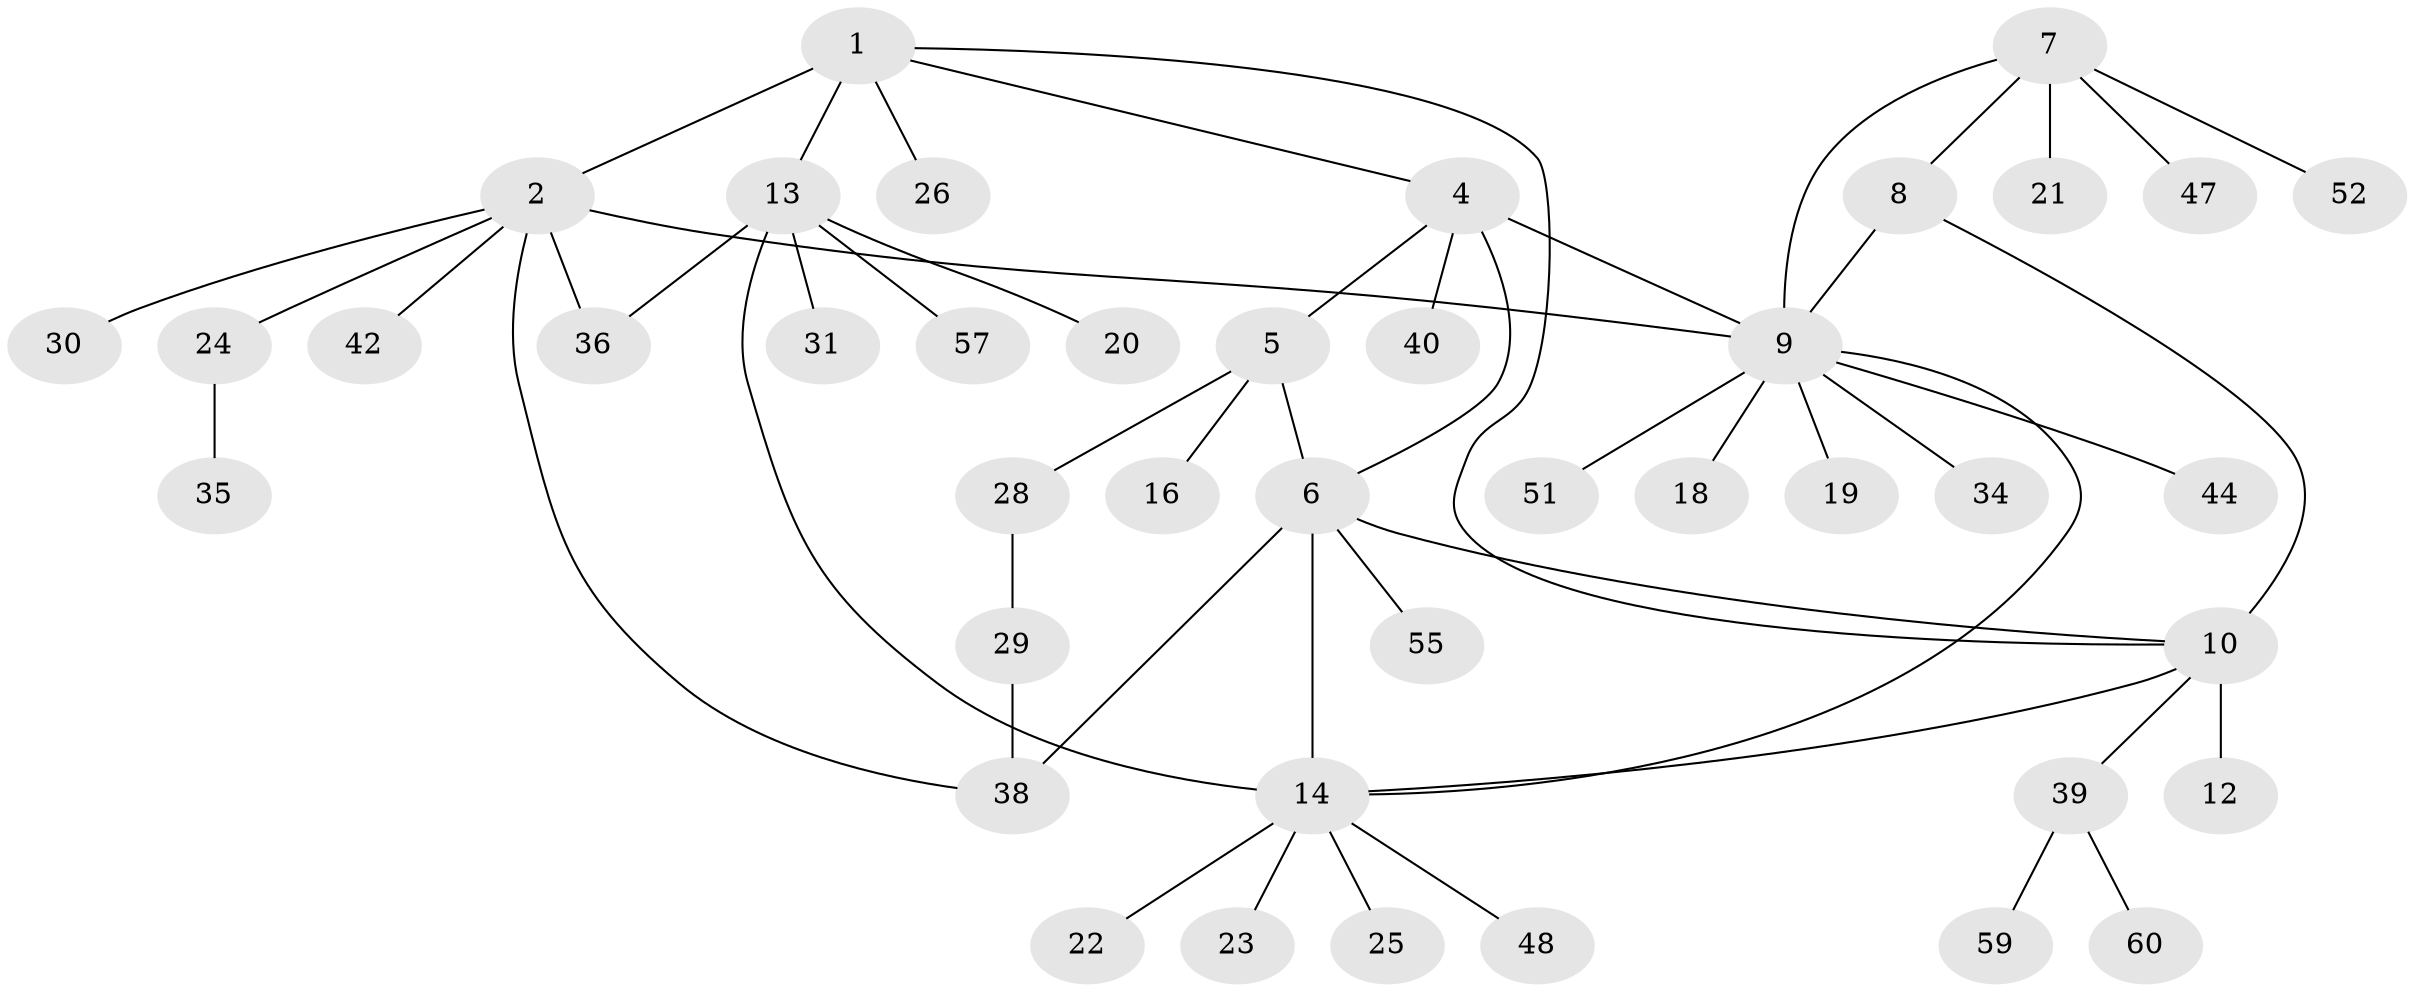 // Generated by graph-tools (version 1.1) at 2025/52/02/27/25 19:52:20]
// undirected, 42 vertices, 52 edges
graph export_dot {
graph [start="1"]
  node [color=gray90,style=filled];
  1 [super="+3"];
  2 [super="+54"];
  4 [super="+17"];
  5 [super="+33"];
  6 [super="+53"];
  7 [super="+27"];
  8 [super="+56"];
  9 [super="+37"];
  10 [super="+11"];
  12;
  13 [super="+61"];
  14 [super="+15"];
  16;
  18;
  19;
  20 [super="+58"];
  21 [super="+32"];
  22 [super="+50"];
  23;
  24;
  25;
  26 [super="+49"];
  28;
  29 [super="+46"];
  30;
  31 [super="+45"];
  34;
  35;
  36;
  38 [super="+41"];
  39 [super="+43"];
  40;
  42;
  44;
  47;
  48;
  51;
  52;
  55;
  57;
  59;
  60;
  1 -- 2 [weight=2];
  1 -- 13;
  1 -- 4;
  1 -- 26;
  1 -- 10;
  2 -- 9;
  2 -- 24;
  2 -- 30;
  2 -- 36;
  2 -- 38;
  2 -- 42;
  4 -- 5;
  4 -- 6;
  4 -- 9 [weight=2];
  4 -- 40;
  5 -- 6;
  5 -- 16;
  5 -- 28;
  6 -- 55;
  6 -- 38;
  6 -- 14 [weight=2];
  6 -- 10;
  7 -- 8;
  7 -- 9;
  7 -- 21;
  7 -- 47;
  7 -- 52;
  8 -- 9;
  8 -- 10;
  9 -- 18;
  9 -- 19;
  9 -- 34;
  9 -- 44;
  9 -- 51;
  9 -- 14;
  10 -- 12 [weight=2];
  10 -- 39;
  10 -- 14;
  13 -- 14 [weight=2];
  13 -- 20;
  13 -- 31;
  13 -- 36;
  13 -- 57;
  14 -- 23;
  14 -- 25;
  14 -- 48;
  14 -- 22;
  24 -- 35;
  28 -- 29;
  29 -- 38;
  39 -- 59;
  39 -- 60;
}
